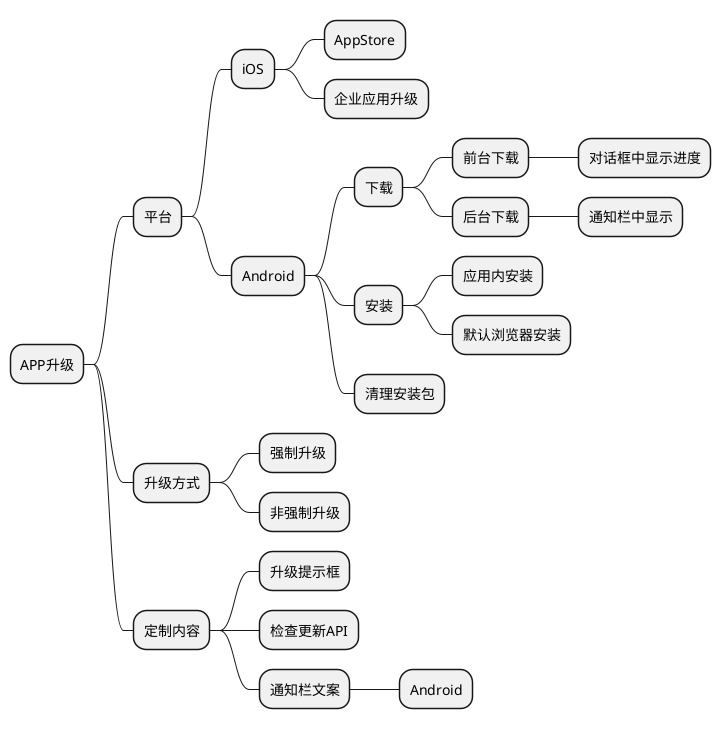@startmindmap
* APP升级
** 平台
*** iOS
**** AppStore
**** 企业应用升级
*** Android
**** 下载
***** 前台下载
****** 对话框中显示进度
***** 后台下载
****** 通知栏中显示
**** 安装
***** 应用内安装
***** 默认浏览器安装
**** 清理安装包

** 升级方式
*** 强制升级
*** 非强制升级

** 定制内容
*** 升级提示框
*** 检查更新API
*** 通知栏文案
**** Android
@endmindmap